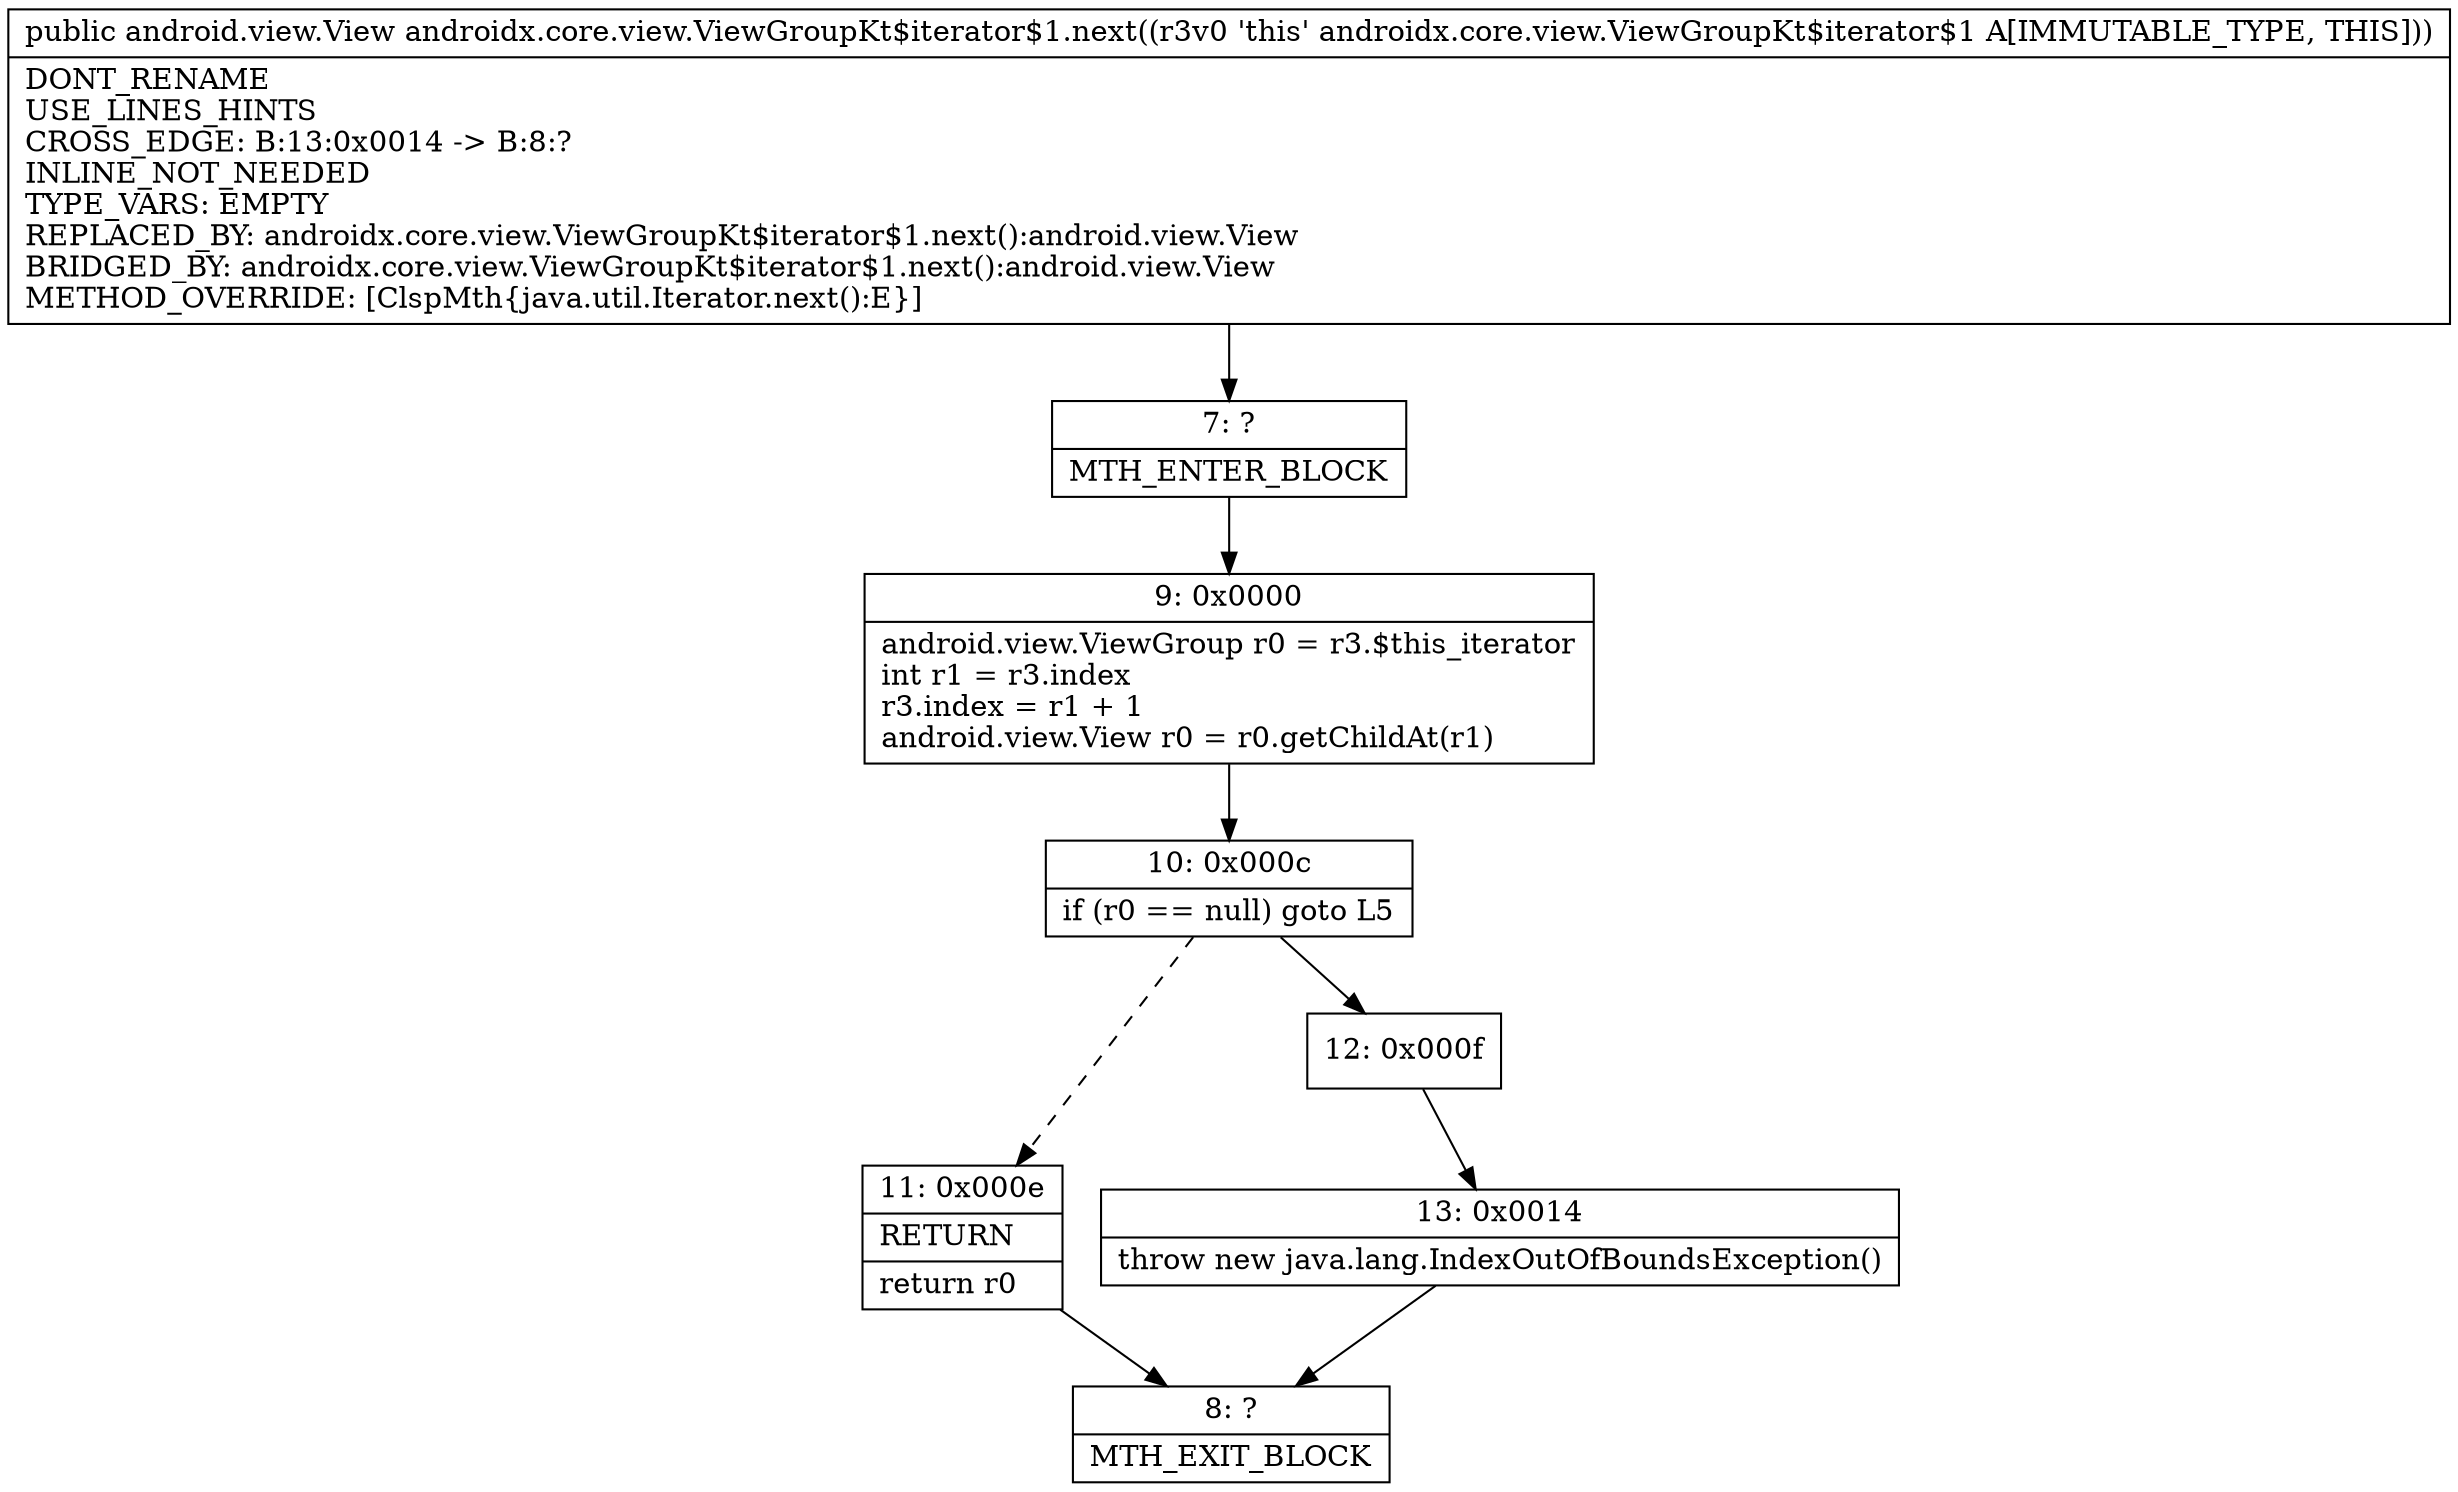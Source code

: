 digraph "CFG forandroidx.core.view.ViewGroupKt$iterator$1.next()Landroid\/view\/View;" {
Node_7 [shape=record,label="{7\:\ ?|MTH_ENTER_BLOCK\l}"];
Node_9 [shape=record,label="{9\:\ 0x0000|android.view.ViewGroup r0 = r3.$this_iterator\lint r1 = r3.index\lr3.index = r1 + 1\landroid.view.View r0 = r0.getChildAt(r1)\l}"];
Node_10 [shape=record,label="{10\:\ 0x000c|if (r0 == null) goto L5\l}"];
Node_11 [shape=record,label="{11\:\ 0x000e|RETURN\l|return r0\l}"];
Node_8 [shape=record,label="{8\:\ ?|MTH_EXIT_BLOCK\l}"];
Node_12 [shape=record,label="{12\:\ 0x000f}"];
Node_13 [shape=record,label="{13\:\ 0x0014|throw new java.lang.IndexOutOfBoundsException()\l}"];
MethodNode[shape=record,label="{public android.view.View androidx.core.view.ViewGroupKt$iterator$1.next((r3v0 'this' androidx.core.view.ViewGroupKt$iterator$1 A[IMMUTABLE_TYPE, THIS]))  | DONT_RENAME\lUSE_LINES_HINTS\lCROSS_EDGE: B:13:0x0014 \-\> B:8:?\lINLINE_NOT_NEEDED\lTYPE_VARS: EMPTY\lREPLACED_BY: androidx.core.view.ViewGroupKt$iterator$1.next():android.view.View\lBRIDGED_BY: androidx.core.view.ViewGroupKt$iterator$1.next():android.view.View\lMETHOD_OVERRIDE: [ClspMth\{java.util.Iterator.next():E\}]\l}"];
MethodNode -> Node_7;Node_7 -> Node_9;
Node_9 -> Node_10;
Node_10 -> Node_11[style=dashed];
Node_10 -> Node_12;
Node_11 -> Node_8;
Node_12 -> Node_13;
Node_13 -> Node_8;
}

